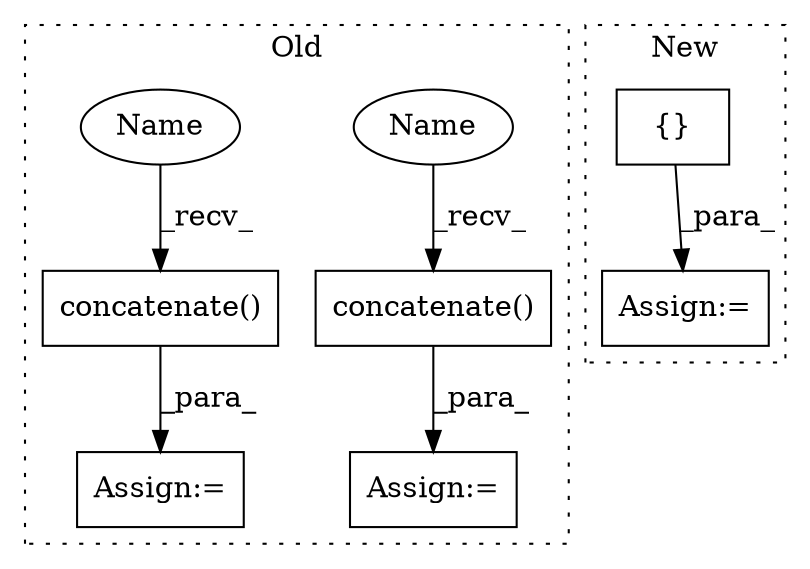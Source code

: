 digraph G {
subgraph cluster0 {
1 [label="concatenate()" a="75" s="3549,3613" l="36,1" shape="box"];
3 [label="Assign:=" a="68" s="3546" l="3" shape="box"];
5 [label="concatenate()" a="75" s="3673,3740" l="36,1" shape="box"];
6 [label="Assign:=" a="68" s="3670" l="3" shape="box"];
7 [label="Name" a="87" s="3549" l="2" shape="ellipse"];
8 [label="Name" a="87" s="3673" l="2" shape="ellipse"];
label = "Old";
style="dotted";
}
subgraph cluster1 {
2 [label="{}" a="59" s="1471,1558" l="1,0" shape="box"];
4 [label="Assign:=" a="68" s="1421" l="3" shape="box"];
label = "New";
style="dotted";
}
1 -> 3 [label="_para_"];
2 -> 4 [label="_para_"];
5 -> 6 [label="_para_"];
7 -> 1 [label="_recv_"];
8 -> 5 [label="_recv_"];
}